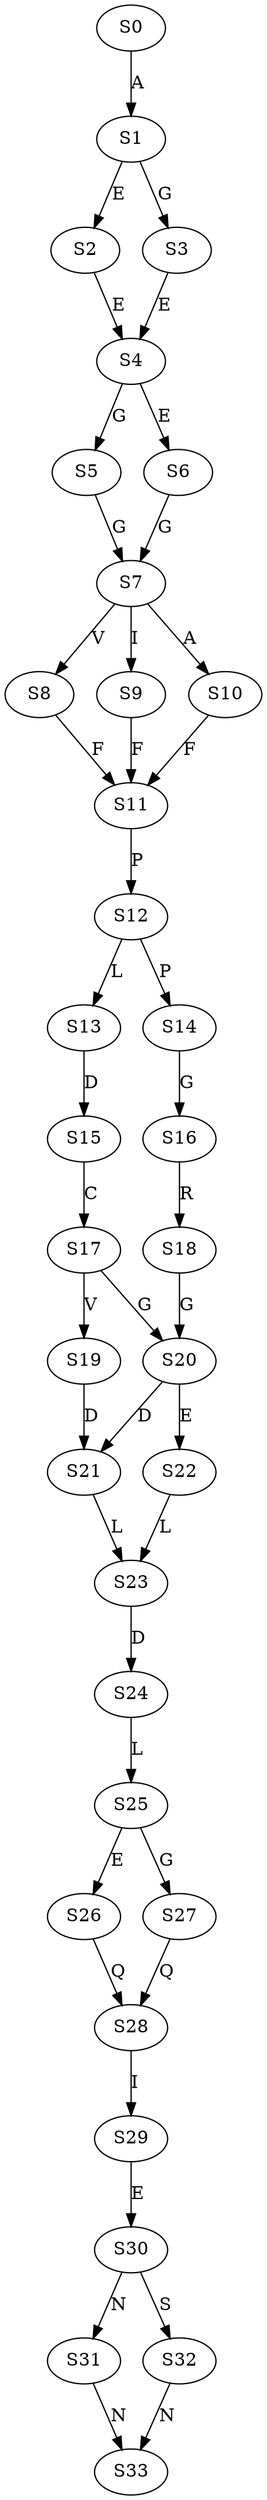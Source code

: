 strict digraph  {
	S0 -> S1 [ label = A ];
	S1 -> S2 [ label = E ];
	S1 -> S3 [ label = G ];
	S2 -> S4 [ label = E ];
	S3 -> S4 [ label = E ];
	S4 -> S5 [ label = G ];
	S4 -> S6 [ label = E ];
	S5 -> S7 [ label = G ];
	S6 -> S7 [ label = G ];
	S7 -> S8 [ label = V ];
	S7 -> S9 [ label = I ];
	S7 -> S10 [ label = A ];
	S8 -> S11 [ label = F ];
	S9 -> S11 [ label = F ];
	S10 -> S11 [ label = F ];
	S11 -> S12 [ label = P ];
	S12 -> S13 [ label = L ];
	S12 -> S14 [ label = P ];
	S13 -> S15 [ label = D ];
	S14 -> S16 [ label = G ];
	S15 -> S17 [ label = C ];
	S16 -> S18 [ label = R ];
	S17 -> S19 [ label = V ];
	S17 -> S20 [ label = G ];
	S18 -> S20 [ label = G ];
	S19 -> S21 [ label = D ];
	S20 -> S21 [ label = D ];
	S20 -> S22 [ label = E ];
	S21 -> S23 [ label = L ];
	S22 -> S23 [ label = L ];
	S23 -> S24 [ label = D ];
	S24 -> S25 [ label = L ];
	S25 -> S26 [ label = E ];
	S25 -> S27 [ label = G ];
	S26 -> S28 [ label = Q ];
	S27 -> S28 [ label = Q ];
	S28 -> S29 [ label = I ];
	S29 -> S30 [ label = E ];
	S30 -> S31 [ label = N ];
	S30 -> S32 [ label = S ];
	S31 -> S33 [ label = N ];
	S32 -> S33 [ label = N ];
}
